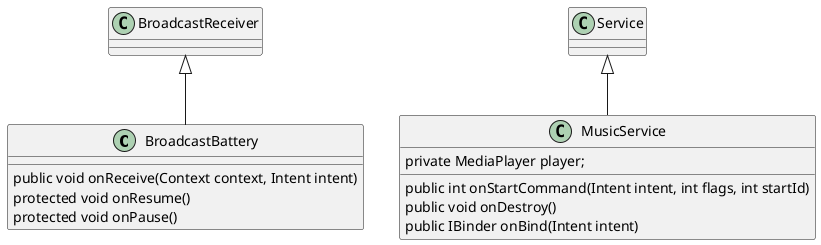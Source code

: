 @startuml
'https://plantuml.com/class-diagram

class BroadcastBattery extends BroadcastReceiver {
    public void onReceive(Context context, Intent intent)
    protected void onResume()
    protected void onPause()
}


class MusicService extends Service {

   private MediaPlayer player;
   public int onStartCommand(Intent intent, int flags, int startId)
   public void onDestroy()
   public IBinder onBind(Intent intent)
}

@enduml